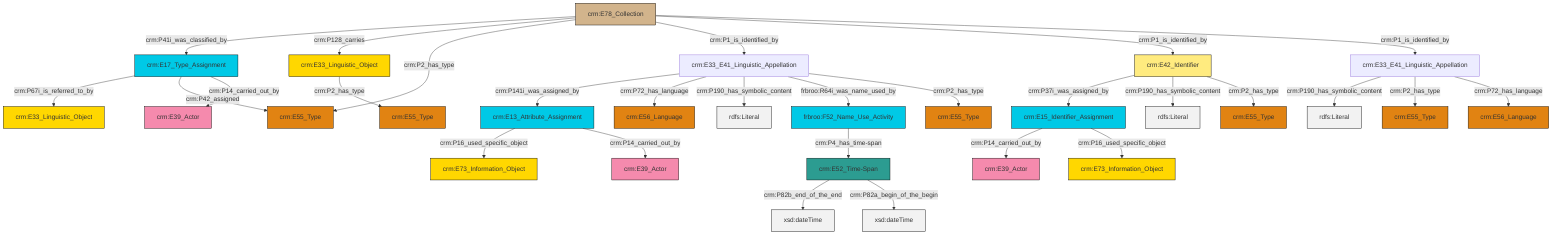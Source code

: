 graph TD
classDef Literal fill:#f2f2f2,stroke:#000000;
classDef CRM_Entity fill:#FFFFFF,stroke:#000000;
classDef Temporal_Entity fill:#00C9E6, stroke:#000000;
classDef Type fill:#E18312, stroke:#000000;
classDef Time-Span fill:#2C9C91, stroke:#000000;
classDef Appellation fill:#FFEB7F, stroke:#000000;
classDef Place fill:#008836, stroke:#000000;
classDef Persistent_Item fill:#B266B2, stroke:#000000;
classDef Conceptual_Object fill:#FFD700, stroke:#000000;
classDef Physical_Thing fill:#D2B48C, stroke:#000000;
classDef Actor fill:#f58aad, stroke:#000000;
classDef PC_Classes fill:#4ce600, stroke:#000000;
classDef Multi fill:#cccccc,stroke:#000000;

0["crm:E17_Type_Assignment"]:::Temporal_Entity -->|crm:P67i_is_referred_to_by| 1["crm:E33_Linguistic_Object"]:::Conceptual_Object
2["crm:E33_E41_Linguistic_Appellation"]:::Default -->|crm:P190_has_symbolic_content| 3[rdfs:Literal]:::Literal
6["crm:E78_Collection"]:::Physical_Thing -->|crm:P41i_was_classified_by| 0["crm:E17_Type_Assignment"]:::Temporal_Entity
7["crm:E33_Linguistic_Object"]:::Conceptual_Object -->|crm:P2_has_type| 8["crm:E55_Type"]:::Type
13["crm:E33_E41_Linguistic_Appellation"]:::Default -->|crm:P141i_was_assigned_by| 14["crm:E13_Attribute_Assignment"]:::Temporal_Entity
13["crm:E33_E41_Linguistic_Appellation"]:::Default -->|crm:P72_has_language| 11["crm:E56_Language"]:::Type
13["crm:E33_E41_Linguistic_Appellation"]:::Default -->|crm:P190_has_symbolic_content| 19[rdfs:Literal]:::Literal
20["crm:E42_Identifier"]:::Appellation -->|crm:P37i_was_assigned_by| 21["crm:E15_Identifier_Assignment"]:::Temporal_Entity
6["crm:E78_Collection"]:::Physical_Thing -->|crm:P128_carries| 7["crm:E33_Linguistic_Object"]:::Conceptual_Object
26["frbroo:F52_Name_Use_Activity"]:::Temporal_Entity -->|crm:P4_has_time-span| 27["crm:E52_Time-Span"]:::Time-Span
6["crm:E78_Collection"]:::Physical_Thing -->|crm:P2_has_type| 28["crm:E55_Type"]:::Type
14["crm:E13_Attribute_Assignment"]:::Temporal_Entity -->|crm:P16_used_specific_object| 30["crm:E73_Information_Object"]:::Conceptual_Object
0["crm:E17_Type_Assignment"]:::Temporal_Entity -->|crm:P42_assigned| 28["crm:E55_Type"]:::Type
0["crm:E17_Type_Assignment"]:::Temporal_Entity -->|crm:P14_carried_out_by| 9["crm:E39_Actor"]:::Actor
14["crm:E13_Attribute_Assignment"]:::Temporal_Entity -->|crm:P14_carried_out_by| 31["crm:E39_Actor"]:::Actor
13["crm:E33_E41_Linguistic_Appellation"]:::Default -->|frbroo:R64i_was_name_used_by| 26["frbroo:F52_Name_Use_Activity"]:::Temporal_Entity
6["crm:E78_Collection"]:::Physical_Thing -->|crm:P1_is_identified_by| 13["crm:E33_E41_Linguistic_Appellation"]:::Default
2["crm:E33_E41_Linguistic_Appellation"]:::Default -->|crm:P2_has_type| 15["crm:E55_Type"]:::Type
6["crm:E78_Collection"]:::Physical_Thing -->|crm:P1_is_identified_by| 20["crm:E42_Identifier"]:::Appellation
2["crm:E33_E41_Linguistic_Appellation"]:::Default -->|crm:P72_has_language| 32["crm:E56_Language"]:::Type
13["crm:E33_E41_Linguistic_Appellation"]:::Default -->|crm:P2_has_type| 4["crm:E55_Type"]:::Type
21["crm:E15_Identifier_Assignment"]:::Temporal_Entity -->|crm:P14_carried_out_by| 34["crm:E39_Actor"]:::Actor
27["crm:E52_Time-Span"]:::Time-Span -->|crm:P82b_end_of_the_end| 44[xsd:dateTime]:::Literal
6["crm:E78_Collection"]:::Physical_Thing -->|crm:P1_is_identified_by| 2["crm:E33_E41_Linguistic_Appellation"]:::Default
21["crm:E15_Identifier_Assignment"]:::Temporal_Entity -->|crm:P16_used_specific_object| 22["crm:E73_Information_Object"]:::Conceptual_Object
20["crm:E42_Identifier"]:::Appellation -->|crm:P190_has_symbolic_content| 47[rdfs:Literal]:::Literal
20["crm:E42_Identifier"]:::Appellation -->|crm:P2_has_type| 24["crm:E55_Type"]:::Type
27["crm:E52_Time-Span"]:::Time-Span -->|crm:P82a_begin_of_the_begin| 49[xsd:dateTime]:::Literal